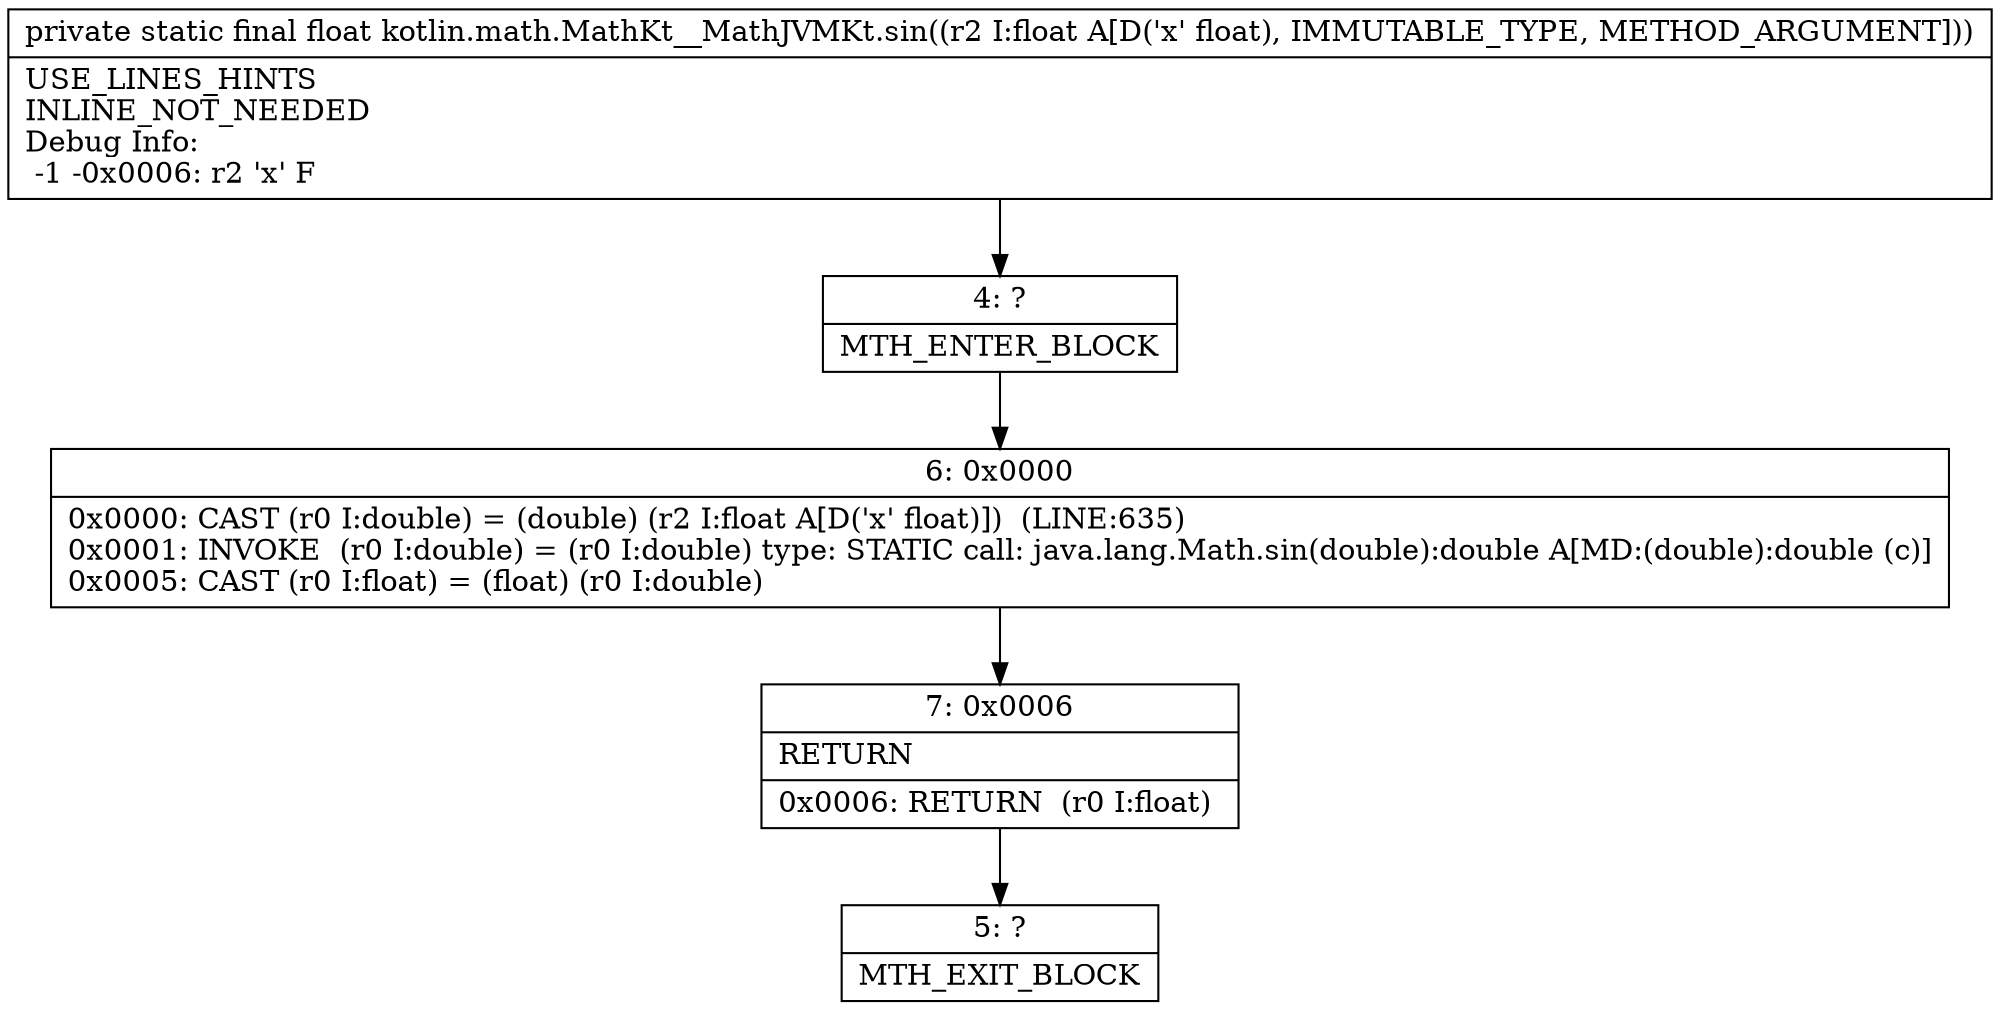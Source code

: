 digraph "CFG forkotlin.math.MathKt__MathJVMKt.sin(F)F" {
Node_4 [shape=record,label="{4\:\ ?|MTH_ENTER_BLOCK\l}"];
Node_6 [shape=record,label="{6\:\ 0x0000|0x0000: CAST (r0 I:double) = (double) (r2 I:float A[D('x' float)])  (LINE:635)\l0x0001: INVOKE  (r0 I:double) = (r0 I:double) type: STATIC call: java.lang.Math.sin(double):double A[MD:(double):double (c)]\l0x0005: CAST (r0 I:float) = (float) (r0 I:double) \l}"];
Node_7 [shape=record,label="{7\:\ 0x0006|RETURN\l|0x0006: RETURN  (r0 I:float) \l}"];
Node_5 [shape=record,label="{5\:\ ?|MTH_EXIT_BLOCK\l}"];
MethodNode[shape=record,label="{private static final float kotlin.math.MathKt__MathJVMKt.sin((r2 I:float A[D('x' float), IMMUTABLE_TYPE, METHOD_ARGUMENT]))  | USE_LINES_HINTS\lINLINE_NOT_NEEDED\lDebug Info:\l  \-1 \-0x0006: r2 'x' F\l}"];
MethodNode -> Node_4;Node_4 -> Node_6;
Node_6 -> Node_7;
Node_7 -> Node_5;
}

